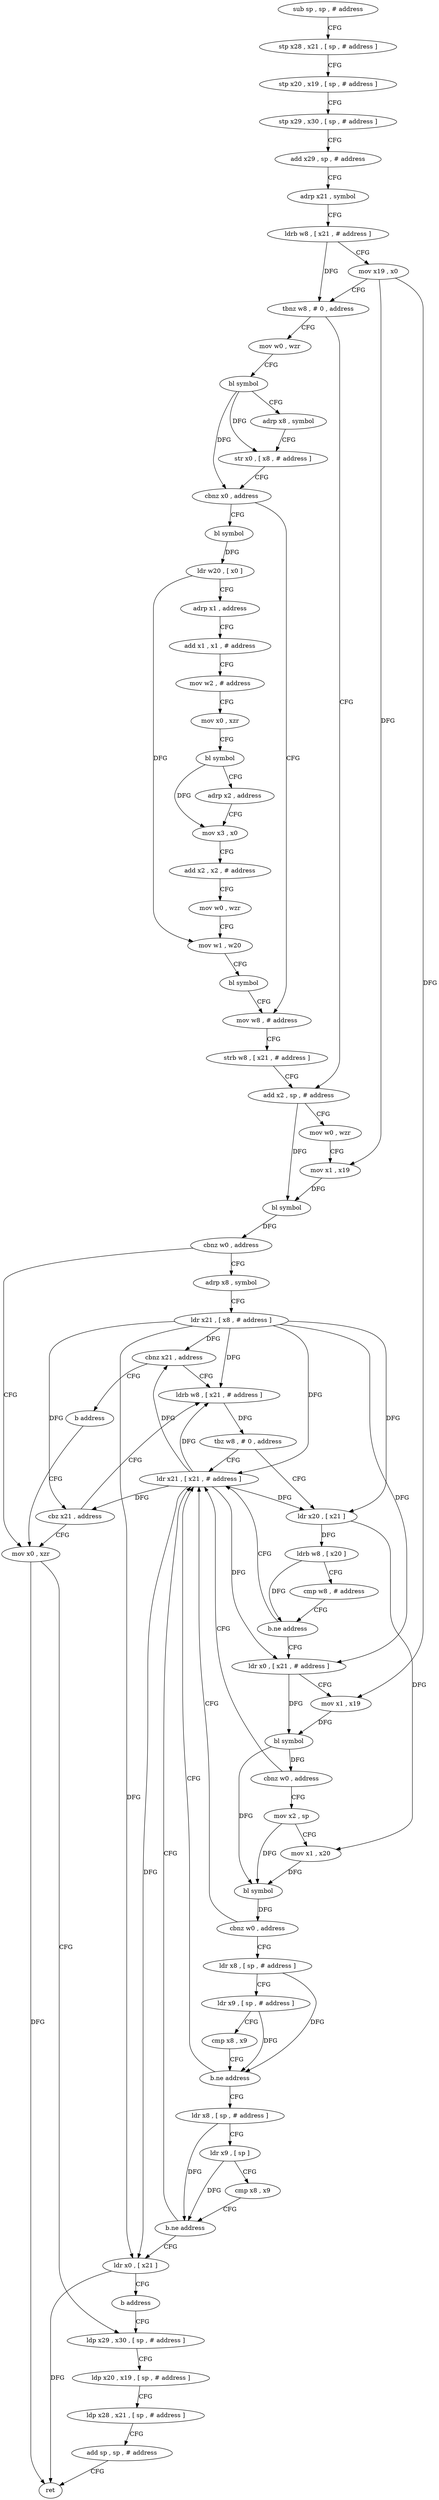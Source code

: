 digraph "func" {
"4225208" [label = "sub sp , sp , # address" ]
"4225212" [label = "stp x28 , x21 , [ sp , # address ]" ]
"4225216" [label = "stp x20 , x19 , [ sp , # address ]" ]
"4225220" [label = "stp x29 , x30 , [ sp , # address ]" ]
"4225224" [label = "add x29 , sp , # address" ]
"4225228" [label = "adrp x21 , symbol" ]
"4225232" [label = "ldrb w8 , [ x21 , # address ]" ]
"4225236" [label = "mov x19 , x0" ]
"4225240" [label = "tbnz w8 , # 0 , address" ]
"4225324" [label = "add x2 , sp , # address" ]
"4225244" [label = "mov w0 , wzr" ]
"4225328" [label = "mov w0 , wzr" ]
"4225332" [label = "mov x1 , x19" ]
"4225336" [label = "bl symbol" ]
"4225340" [label = "cbnz w0 , address" ]
"4225464" [label = "mov x0 , xzr" ]
"4225344" [label = "adrp x8 , symbol" ]
"4225248" [label = "bl symbol" ]
"4225252" [label = "adrp x8 , symbol" ]
"4225256" [label = "str x0 , [ x8 , # address ]" ]
"4225260" [label = "cbnz x0 , address" ]
"4225316" [label = "mov w8 , # address" ]
"4225264" [label = "bl symbol" ]
"4225468" [label = "ldp x29 , x30 , [ sp , # address ]" ]
"4225348" [label = "ldr x21 , [ x8 , # address ]" ]
"4225352" [label = "cbnz x21 , address" ]
"4225368" [label = "ldrb w8 , [ x21 , # address ]" ]
"4225356" [label = "b address" ]
"4225320" [label = "strb w8 , [ x21 , # address ]" ]
"4225268" [label = "ldr w20 , [ x0 ]" ]
"4225272" [label = "adrp x1 , address" ]
"4225276" [label = "add x1 , x1 , # address" ]
"4225280" [label = "mov w2 , # address" ]
"4225284" [label = "mov x0 , xzr" ]
"4225288" [label = "bl symbol" ]
"4225292" [label = "adrp x2 , address" ]
"4225296" [label = "mov x3 , x0" ]
"4225300" [label = "add x2 , x2 , # address" ]
"4225304" [label = "mov w0 , wzr" ]
"4225308" [label = "mov w1 , w20" ]
"4225312" [label = "bl symbol" ]
"4225372" [label = "tbz w8 , # 0 , address" ]
"4225360" [label = "ldr x21 , [ x21 , # address ]" ]
"4225376" [label = "ldr x20 , [ x21 ]" ]
"4225364" [label = "cbz x21 , address" ]
"4225380" [label = "ldrb w8 , [ x20 ]" ]
"4225384" [label = "cmp w8 , # address" ]
"4225388" [label = "b.ne address" ]
"4225392" [label = "ldr x0 , [ x21 , # address ]" ]
"4225396" [label = "mov x1 , x19" ]
"4225400" [label = "bl symbol" ]
"4225404" [label = "cbnz w0 , address" ]
"4225408" [label = "mov x2 , sp" ]
"4225412" [label = "mov x1 , x20" ]
"4225416" [label = "bl symbol" ]
"4225420" [label = "cbnz w0 , address" ]
"4225424" [label = "ldr x8 , [ sp , # address ]" ]
"4225428" [label = "ldr x9 , [ sp , # address ]" ]
"4225432" [label = "cmp x8 , x9" ]
"4225436" [label = "b.ne address" ]
"4225440" [label = "ldr x8 , [ sp , # address ]" ]
"4225444" [label = "ldr x9 , [ sp ]" ]
"4225448" [label = "cmp x8 , x9" ]
"4225452" [label = "b.ne address" ]
"4225456" [label = "ldr x0 , [ x21 ]" ]
"4225460" [label = "b address" ]
"4225472" [label = "ldp x20 , x19 , [ sp , # address ]" ]
"4225476" [label = "ldp x28 , x21 , [ sp , # address ]" ]
"4225480" [label = "add sp , sp , # address" ]
"4225484" [label = "ret" ]
"4225208" -> "4225212" [ label = "CFG" ]
"4225212" -> "4225216" [ label = "CFG" ]
"4225216" -> "4225220" [ label = "CFG" ]
"4225220" -> "4225224" [ label = "CFG" ]
"4225224" -> "4225228" [ label = "CFG" ]
"4225228" -> "4225232" [ label = "CFG" ]
"4225232" -> "4225236" [ label = "CFG" ]
"4225232" -> "4225240" [ label = "DFG" ]
"4225236" -> "4225240" [ label = "CFG" ]
"4225236" -> "4225332" [ label = "DFG" ]
"4225236" -> "4225396" [ label = "DFG" ]
"4225240" -> "4225324" [ label = "CFG" ]
"4225240" -> "4225244" [ label = "CFG" ]
"4225324" -> "4225328" [ label = "CFG" ]
"4225324" -> "4225336" [ label = "DFG" ]
"4225244" -> "4225248" [ label = "CFG" ]
"4225328" -> "4225332" [ label = "CFG" ]
"4225332" -> "4225336" [ label = "DFG" ]
"4225336" -> "4225340" [ label = "DFG" ]
"4225340" -> "4225464" [ label = "CFG" ]
"4225340" -> "4225344" [ label = "CFG" ]
"4225464" -> "4225468" [ label = "CFG" ]
"4225464" -> "4225484" [ label = "DFG" ]
"4225344" -> "4225348" [ label = "CFG" ]
"4225248" -> "4225252" [ label = "CFG" ]
"4225248" -> "4225256" [ label = "DFG" ]
"4225248" -> "4225260" [ label = "DFG" ]
"4225252" -> "4225256" [ label = "CFG" ]
"4225256" -> "4225260" [ label = "CFG" ]
"4225260" -> "4225316" [ label = "CFG" ]
"4225260" -> "4225264" [ label = "CFG" ]
"4225316" -> "4225320" [ label = "CFG" ]
"4225264" -> "4225268" [ label = "DFG" ]
"4225468" -> "4225472" [ label = "CFG" ]
"4225348" -> "4225352" [ label = "DFG" ]
"4225348" -> "4225368" [ label = "DFG" ]
"4225348" -> "4225360" [ label = "DFG" ]
"4225348" -> "4225364" [ label = "DFG" ]
"4225348" -> "4225376" [ label = "DFG" ]
"4225348" -> "4225392" [ label = "DFG" ]
"4225348" -> "4225456" [ label = "DFG" ]
"4225352" -> "4225368" [ label = "CFG" ]
"4225352" -> "4225356" [ label = "CFG" ]
"4225368" -> "4225372" [ label = "DFG" ]
"4225356" -> "4225464" [ label = "CFG" ]
"4225320" -> "4225324" [ label = "CFG" ]
"4225268" -> "4225272" [ label = "CFG" ]
"4225268" -> "4225308" [ label = "DFG" ]
"4225272" -> "4225276" [ label = "CFG" ]
"4225276" -> "4225280" [ label = "CFG" ]
"4225280" -> "4225284" [ label = "CFG" ]
"4225284" -> "4225288" [ label = "CFG" ]
"4225288" -> "4225292" [ label = "CFG" ]
"4225288" -> "4225296" [ label = "DFG" ]
"4225292" -> "4225296" [ label = "CFG" ]
"4225296" -> "4225300" [ label = "CFG" ]
"4225300" -> "4225304" [ label = "CFG" ]
"4225304" -> "4225308" [ label = "CFG" ]
"4225308" -> "4225312" [ label = "CFG" ]
"4225312" -> "4225316" [ label = "CFG" ]
"4225372" -> "4225360" [ label = "CFG" ]
"4225372" -> "4225376" [ label = "CFG" ]
"4225360" -> "4225364" [ label = "DFG" ]
"4225360" -> "4225352" [ label = "DFG" ]
"4225360" -> "4225368" [ label = "DFG" ]
"4225360" -> "4225376" [ label = "DFG" ]
"4225360" -> "4225392" [ label = "DFG" ]
"4225360" -> "4225456" [ label = "DFG" ]
"4225376" -> "4225380" [ label = "DFG" ]
"4225376" -> "4225412" [ label = "DFG" ]
"4225364" -> "4225464" [ label = "CFG" ]
"4225364" -> "4225368" [ label = "CFG" ]
"4225380" -> "4225384" [ label = "CFG" ]
"4225380" -> "4225388" [ label = "DFG" ]
"4225384" -> "4225388" [ label = "CFG" ]
"4225388" -> "4225360" [ label = "CFG" ]
"4225388" -> "4225392" [ label = "CFG" ]
"4225392" -> "4225396" [ label = "CFG" ]
"4225392" -> "4225400" [ label = "DFG" ]
"4225396" -> "4225400" [ label = "DFG" ]
"4225400" -> "4225404" [ label = "DFG" ]
"4225400" -> "4225416" [ label = "DFG" ]
"4225404" -> "4225360" [ label = "CFG" ]
"4225404" -> "4225408" [ label = "CFG" ]
"4225408" -> "4225412" [ label = "CFG" ]
"4225408" -> "4225416" [ label = "DFG" ]
"4225412" -> "4225416" [ label = "DFG" ]
"4225416" -> "4225420" [ label = "DFG" ]
"4225420" -> "4225360" [ label = "CFG" ]
"4225420" -> "4225424" [ label = "CFG" ]
"4225424" -> "4225428" [ label = "CFG" ]
"4225424" -> "4225436" [ label = "DFG" ]
"4225428" -> "4225432" [ label = "CFG" ]
"4225428" -> "4225436" [ label = "DFG" ]
"4225432" -> "4225436" [ label = "CFG" ]
"4225436" -> "4225360" [ label = "CFG" ]
"4225436" -> "4225440" [ label = "CFG" ]
"4225440" -> "4225444" [ label = "CFG" ]
"4225440" -> "4225452" [ label = "DFG" ]
"4225444" -> "4225448" [ label = "CFG" ]
"4225444" -> "4225452" [ label = "DFG" ]
"4225448" -> "4225452" [ label = "CFG" ]
"4225452" -> "4225360" [ label = "CFG" ]
"4225452" -> "4225456" [ label = "CFG" ]
"4225456" -> "4225460" [ label = "CFG" ]
"4225456" -> "4225484" [ label = "DFG" ]
"4225460" -> "4225468" [ label = "CFG" ]
"4225472" -> "4225476" [ label = "CFG" ]
"4225476" -> "4225480" [ label = "CFG" ]
"4225480" -> "4225484" [ label = "CFG" ]
}
